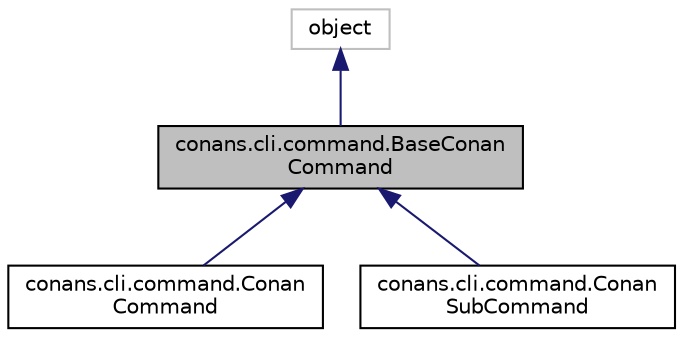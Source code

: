 digraph "conans.cli.command.BaseConanCommand"
{
 // LATEX_PDF_SIZE
  edge [fontname="Helvetica",fontsize="10",labelfontname="Helvetica",labelfontsize="10"];
  node [fontname="Helvetica",fontsize="10",shape=record];
  Node1 [label="conans.cli.command.BaseConan\lCommand",height=0.2,width=0.4,color="black", fillcolor="grey75", style="filled", fontcolor="black",tooltip=" "];
  Node2 -> Node1 [dir="back",color="midnightblue",fontsize="10",style="solid"];
  Node2 [label="object",height=0.2,width=0.4,color="grey75", fillcolor="white", style="filled",tooltip=" "];
  Node1 -> Node3 [dir="back",color="midnightblue",fontsize="10",style="solid"];
  Node3 [label="conans.cli.command.Conan\lCommand",height=0.2,width=0.4,color="black", fillcolor="white", style="filled",URL="$classconans_1_1cli_1_1command_1_1ConanCommand.html",tooltip=" "];
  Node1 -> Node4 [dir="back",color="midnightblue",fontsize="10",style="solid"];
  Node4 [label="conans.cli.command.Conan\lSubCommand",height=0.2,width=0.4,color="black", fillcolor="white", style="filled",URL="$classconans_1_1cli_1_1command_1_1ConanSubCommand.html",tooltip=" "];
}
